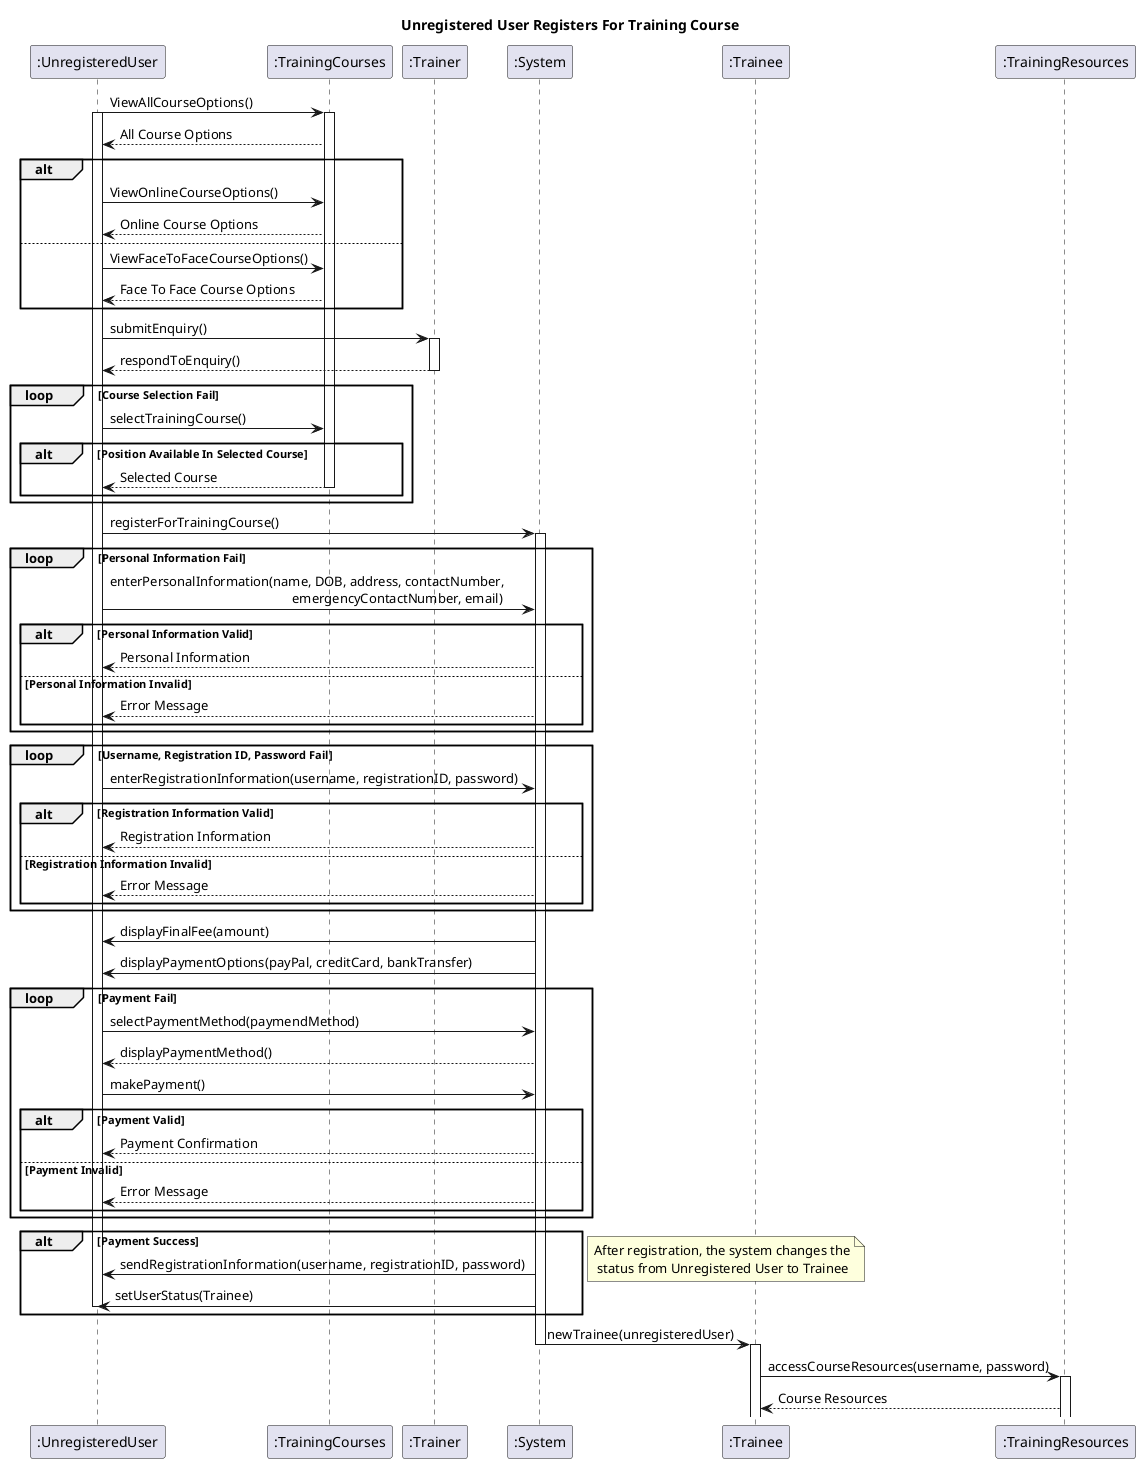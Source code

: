 @startuml
title "Unregistered User Registers For Training Course"

participant ":UnregisteredUser" as unregistered
participant ":TrainingCourses" as training
participant ":Trainer" as trainer
participant ":System" as system
participant ":Trainee" as trainee
participant ":TrainingResources" as trainingResources

' activate system

' view courses
unregistered -> training : ViewAllCourseOptions()
activate unregistered
activate training
training --> unregistered : All Course Options

alt
    unregistered -> training : ViewOnlineCourseOptions()
    training --> unregistered : Online Course Options
else
    unregistered -> training : ViewFaceToFaceCourseOptions()
    training --> unregistered : Face To Face Course Options
end

' Enquiry
unregistered -> trainer : submitEnquiry()
activate trainer
trainer --> unregistered : respondToEnquiry()
deactivate trainer

' select training course
loop Course Selection Fail
    unregistered -> training : selectTrainingCourse()
    alt Position Available In Selected Course
        training --> unregistered : Selected Course
        deactivate training
    end
end

' register for training
unregistered -> system : registerForTrainingCourse()
activate system
loop Personal Information Fail
    unregistered -> system : enterPersonalInformation(name, DOB, address, contactNumber,\n                                                      emergencyContactNumber, email)

    alt Personal Information Valid
        system --> unregistered : Personal Information
    else Personal Information Invalid
        system --> unregistered : Error Message
    end 
end

loop Username, Registration ID, Password Fail
    unregistered -> system : enterRegistrationInformation(username, registrationID, password)

    alt Registration Information Valid
        system --> unregistered : Registration Information
    else Registration Information Invalid
        system --> unregistered : Error Message
    end 
end

' Dispaly fee and payment options
system -> unregistered : displayFinalFee(amount)
system -> unregistered : displayPaymentOptions(payPal, creditCard, bankTransfer)

' select payment method
loop Payment Fail
    unregistered -> system : selectPaymentMethod(paymendMethod)
    system --> unregistered : displayPaymentMethod()
    unregistered -> system : makePayment()

    alt Payment Valid
        system --> unregistered : Payment Confirmation
    else Payment Invalid
        system --> unregistered : Error Message
    end 
end

alt Payment Success
    system -> unregistered : sendRegistrationInformation(username, registrationID, password)
    system -> unregistered : setUserStatus(Trainee)
    deactivate unregistered
end
note right: After registration, the system changes the\n status from Unregistered User to Trainee

' access training resources
system -> trainee : newTrainee(unregisteredUser)
deactivate system
deactivate unregistered
activate trainee
trainee -> trainingResources : accessCourseResources(username, password)
activate trainingResources
trainingResources --> trainee : Course Resources

@enduml